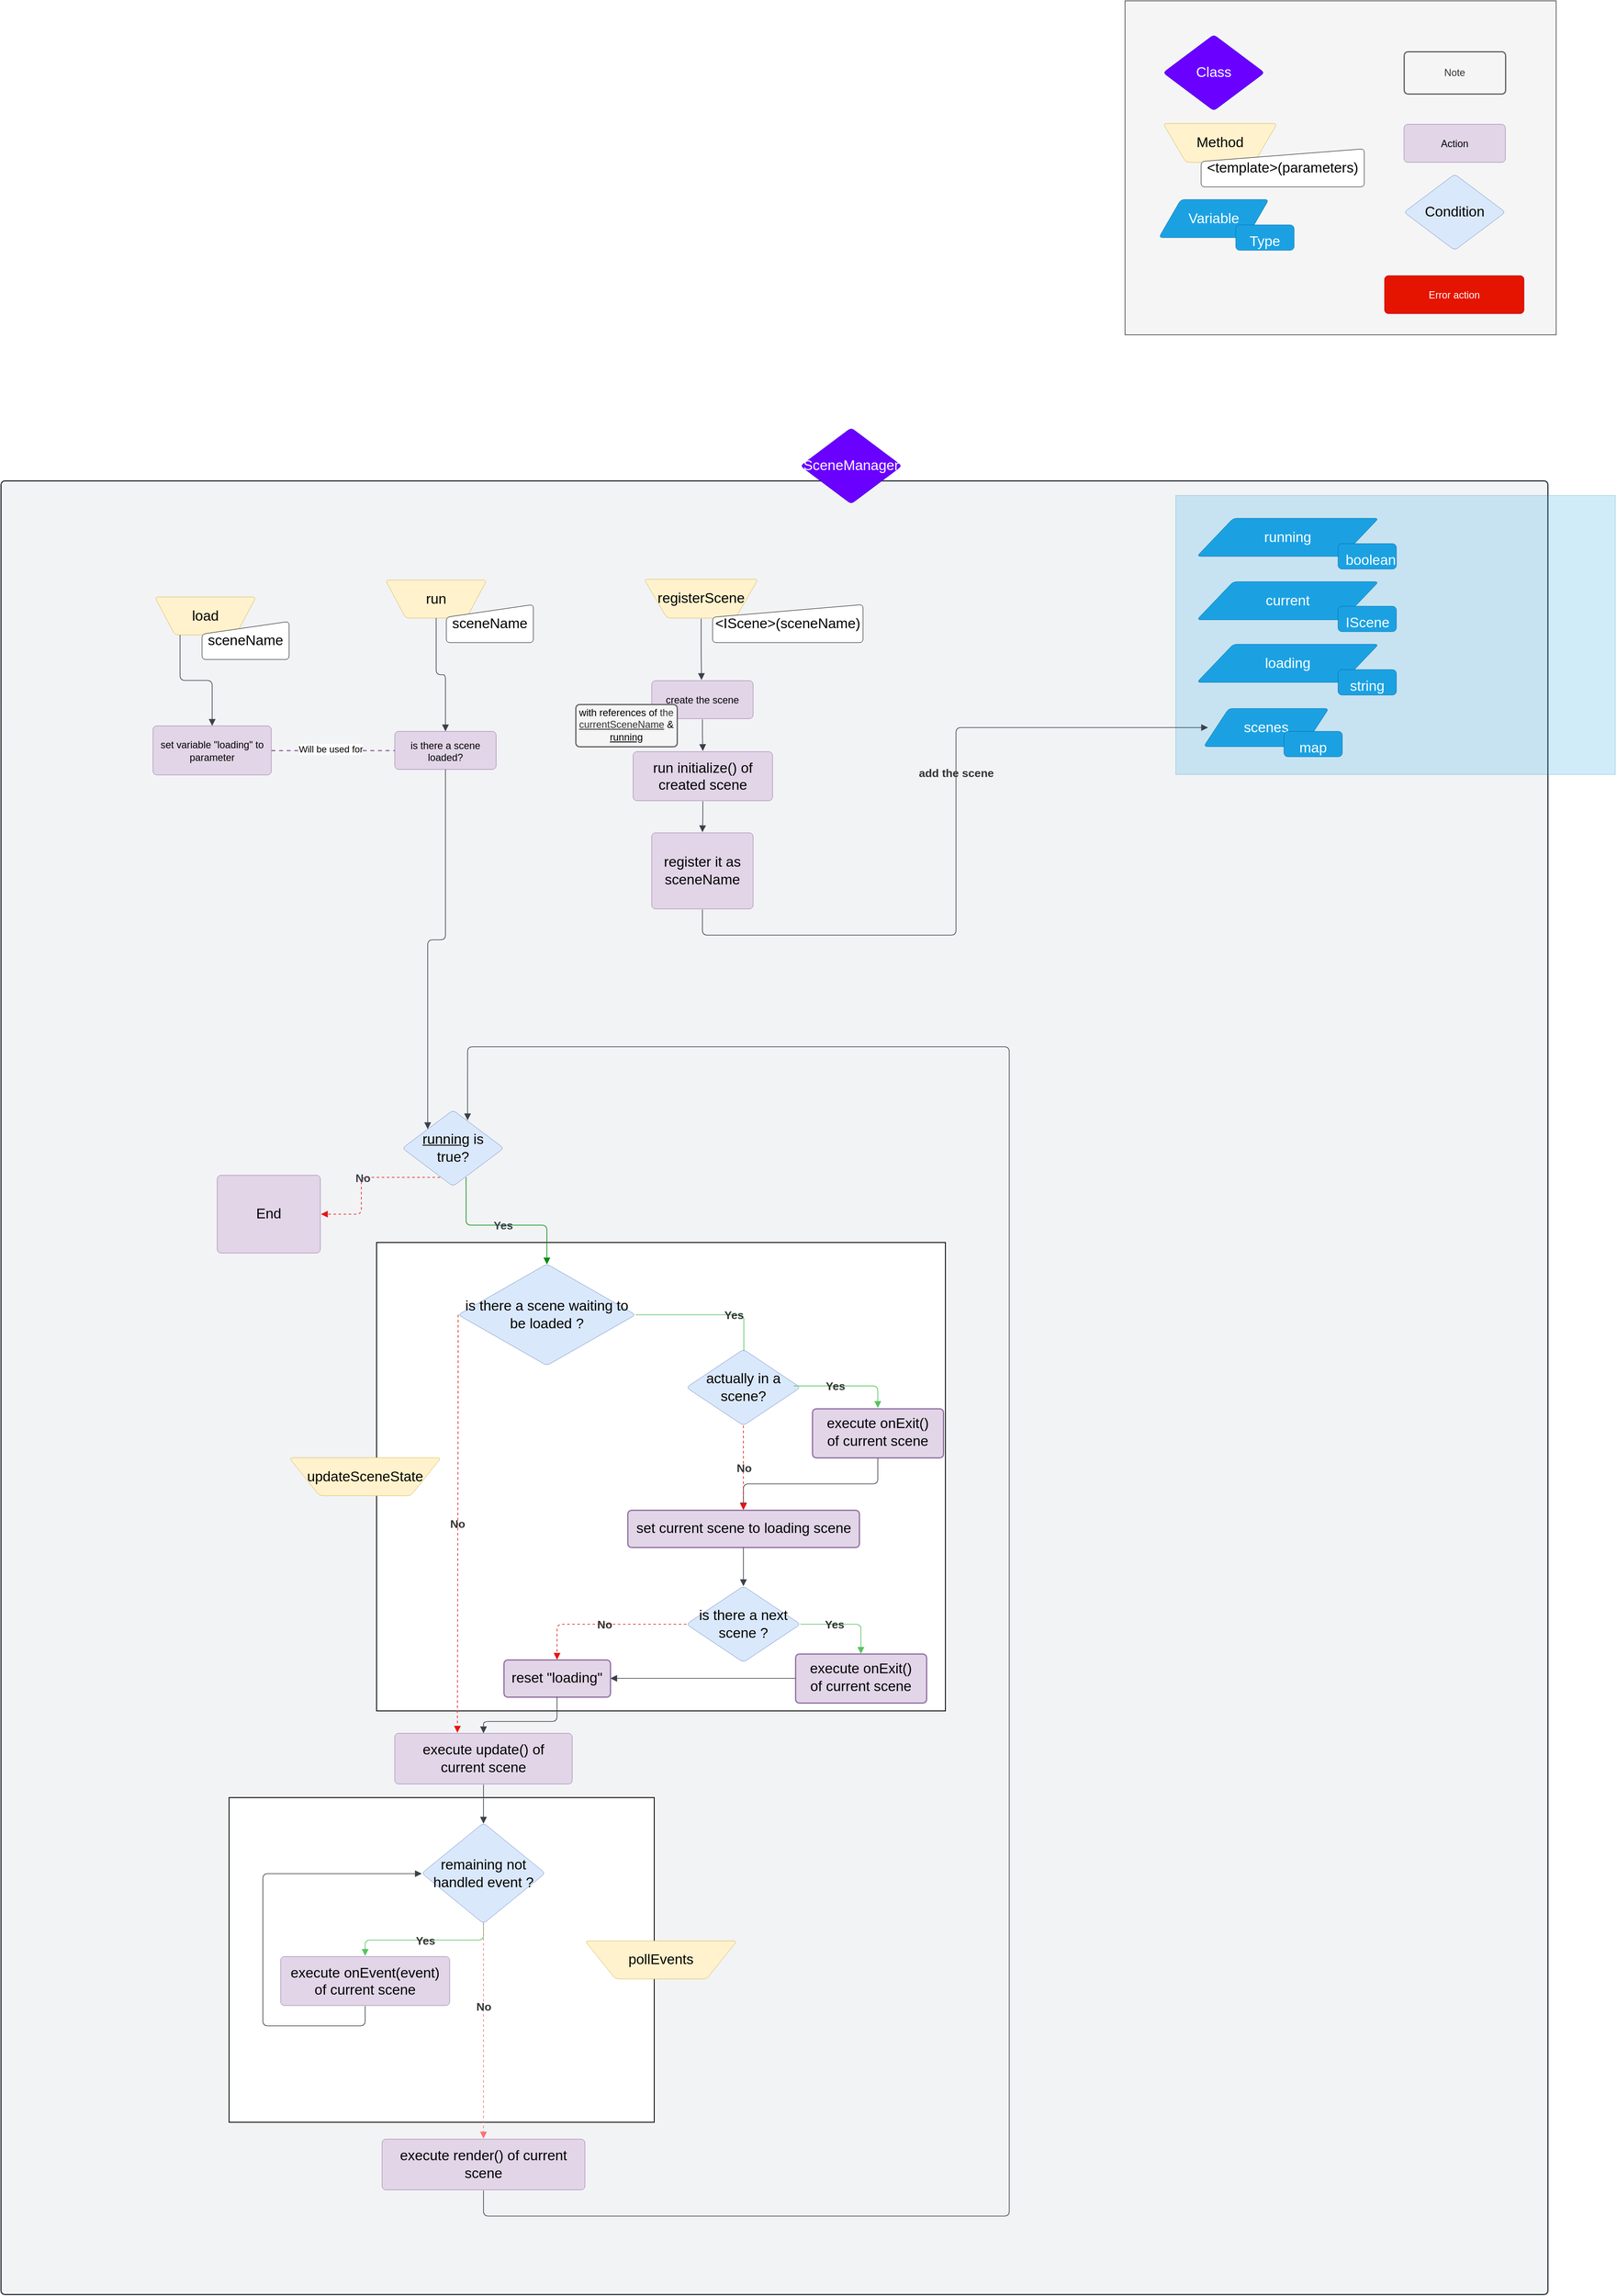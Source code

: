 <mxfile version="25.0.1">
  <diagram name="Page-1" id="ojxxg7M2ziViS8RDy-K4">
    <mxGraphModel dx="98" dy="2848" grid="1" gridSize="10" guides="1" tooltips="1" connect="1" arrows="1" fold="1" page="1" pageScale="1" pageWidth="827" pageHeight="1169" math="0" shadow="0">
      <root>
        <mxCell id="0" />
        <mxCell id="1" parent="0" />
        <mxCell id="jtbt3CJthlNA3Mi8oOTf-1" value="" style="html=1;overflow=block;blockSpacing=1;whiteSpace=wrap;fontSize=13;spacing=3.8;strokeColor=#3a414a;strokeOpacity=100;fillOpacity=100;rounded=1;absoluteArcSize=1;arcSize=9;fillColor=#f2f3f5;strokeWidth=1.5;lucidId=INZwJjPBYjoJ;" parent="1" vertex="1">
          <mxGeometry x="1360" y="-1047.5" width="1830" height="2145" as="geometry" />
        </mxCell>
        <mxCell id="YzbtuqNv6AOdyzSx0hem-26" value="" style="rounded=0;whiteSpace=wrap;html=1;" vertex="1" parent="1">
          <mxGeometry x="1630" y="510" width="503" height="384" as="geometry" />
        </mxCell>
        <mxCell id="YzbtuqNv6AOdyzSx0hem-23" value="" style="rounded=0;whiteSpace=wrap;html=1;" vertex="1" parent="1">
          <mxGeometry x="1804.5" y="-146.5" width="673" height="554" as="geometry" />
        </mxCell>
        <mxCell id="jtbt3CJthlNA3Mi8oOTf-72" value="" style="rounded=0;whiteSpace=wrap;html=1;fillColor=#f5f5f5;fontColor=#333333;strokeColor=#666666;" parent="1" vertex="1">
          <mxGeometry x="2690" y="-1615" width="510" height="395" as="geometry" />
        </mxCell>
        <mxCell id="jtbt3CJthlNA3Mi8oOTf-71" value="" style="rounded=0;whiteSpace=wrap;html=1;fillColor=#1ba1e2;fontColor=#ffffff;strokeColor=#006EAF;gradientColor=none;opacity=20;" parent="1" vertex="1">
          <mxGeometry x="2750" y="-1030" width="520" height="330" as="geometry" />
        </mxCell>
        <mxCell id="jtbt3CJthlNA3Mi8oOTf-2" value="registerScene" style="html=1;overflow=block;blockSpacing=1;whiteSpace=wrap;shape=trapezoid;perimeter=trapezoidPerimeter;anchorPointDirection=0;flipV=1;fontSize=16.7;spacing=3.8;strokeColor=#d6b656;rounded=1;absoluteArcSize=1;arcSize=9;fillColor=#fff2cc;strokeWidth=NaN;lucidId=mDZw3U~vgRCD;" parent="1" vertex="1">
          <mxGeometry x="2121" y="-931" width="135" height="46" as="geometry" />
        </mxCell>
        <mxCell id="jtbt3CJthlNA3Mi8oOTf-3" value="&lt;u&gt;running&lt;/u&gt; is true?" style="html=1;overflow=block;blockSpacing=1;whiteSpace=wrap;rhombus;fontSize=16.7;spacing=3.8;strokeColor=#6c8ebf;rounded=1;absoluteArcSize=1;arcSize=9;fillColor=#dae8fc;strokeWidth=NaN;lucidId=adZwE4t8fwG3;" parent="1" vertex="1">
          <mxGeometry x="1835" y="-303" width="120" height="90" as="geometry" />
        </mxCell>
        <mxCell id="jtbt3CJthlNA3Mi8oOTf-4" value="execute update() of current scene" style="html=1;overflow=block;blockSpacing=1;whiteSpace=wrap;fontSize=16.7;spacing=9;strokeColor=#9673a6;rounded=1;absoluteArcSize=1;arcSize=9;fillColor=#e1d5e7;strokeWidth=NaN;lucidId=adZwGD3nacOM;" parent="1" vertex="1">
          <mxGeometry x="1826" y="434" width="210" height="60" as="geometry" />
        </mxCell>
        <mxCell id="jtbt3CJthlNA3Mi8oOTf-5" value="SceneManager" style="html=1;overflow=block;blockSpacing=1;whiteSpace=wrap;rhombus;fontSize=16.7;spacing=3.8;strokeColor=#3700CC;rounded=1;absoluteArcSize=1;arcSize=9;fillColor=#6a00ff;strokeWidth=NaN;lucidId=adZwTBGLE4QC;fontColor=#ffffff;" parent="1" vertex="1">
          <mxGeometry x="2306" y="-1110" width="120" height="90" as="geometry" />
        </mxCell>
        <mxCell id="jtbt3CJthlNA3Mi8oOTf-6" value="" style="html=1;jettySize=18;whiteSpace=wrap;fontSize=13;strokeColor=#008a0e;strokeOpacity=100;strokeWidth=0.8;rounded=1;arcSize=12;edgeStyle=orthogonalEdgeStyle;startArrow=none;endArrow=block;endFill=1;exitX=0.628;exitY=0.883;exitPerimeter=0;entryX=0.5;entryY=0.004;entryPerimeter=0;lucidId=adZwkxFMmXc1;" parent="1" source="jtbt3CJthlNA3Mi8oOTf-3" target="jtbt3CJthlNA3Mi8oOTf-22" edge="1">
          <mxGeometry width="100" height="100" relative="1" as="geometry">
            <Array as="points" />
          </mxGeometry>
        </mxCell>
        <mxCell id="jtbt3CJthlNA3Mi8oOTf-7" value="Yes" style="text;html=1;resizable=0;labelBackgroundColor=none;align=center;verticalAlign=middle;fontStyle=1;fontColor=#3a414a;fontSize=13.3;" parent="jtbt3CJthlNA3Mi8oOTf-6" vertex="1">
          <mxGeometry relative="1" as="geometry" />
        </mxCell>
        <mxCell id="jtbt3CJthlNA3Mi8oOTf-8" value="" style="html=1;jettySize=18;whiteSpace=wrap;fontSize=13;strokeColor=#e81313;strokeOpacity=100;dashed=1;fixDash=1;strokeWidth=0.8;rounded=1;arcSize=12;edgeStyle=orthogonalEdgeStyle;startArrow=none;endArrow=block;endFill=1;exitX=0.372;exitY=0.883;exitPerimeter=0;entryX=1.006;entryY=0.5;entryPerimeter=0;lucidId=adZw_Nu7hhIA;" parent="1" source="jtbt3CJthlNA3Mi8oOTf-3" target="jtbt3CJthlNA3Mi8oOTf-10" edge="1">
          <mxGeometry width="100" height="100" relative="1" as="geometry">
            <Array as="points" />
          </mxGeometry>
        </mxCell>
        <mxCell id="jtbt3CJthlNA3Mi8oOTf-9" value="No" style="text;html=1;resizable=0;labelBackgroundColor=none;align=center;verticalAlign=middle;fontStyle=1;fontColor=#3a414a;fontSize=13.3;" parent="jtbt3CJthlNA3Mi8oOTf-8" vertex="1">
          <mxGeometry relative="1" as="geometry" />
        </mxCell>
        <mxCell id="jtbt3CJthlNA3Mi8oOTf-10" value="End" style="html=1;overflow=block;blockSpacing=1;whiteSpace=wrap;fontSize=16.7;spacing=9;strokeColor=#9673a6;rounded=1;absoluteArcSize=1;arcSize=9;fillColor=#e1d5e7;strokeWidth=NaN;lucidId=adZwSAU4CmOP;" parent="1" vertex="1">
          <mxGeometry x="1616" y="-226" width="122" height="92" as="geometry" />
        </mxCell>
        <mxCell id="jtbt3CJthlNA3Mi8oOTf-11" value="&amp;lt;IScene&amp;gt;(sceneName)" style="html=1;overflow=block;blockSpacing=1;whiteSpace=wrap;shape=manualInput;size=15;fontSize=16.7;spacing=3.8;rounded=1;absoluteArcSize=1;arcSize=9;strokeWidth=NaN;lucidId=DgZwkugpf-7A;" parent="1" vertex="1">
          <mxGeometry x="2202" y="-901" width="178" height="45" as="geometry" />
        </mxCell>
        <mxCell id="jtbt3CJthlNA3Mi8oOTf-13" value="create the scene" style="html=1;overflow=block;blockSpacing=1;whiteSpace=wrap;fontSize=11.7;spacing=9;strokeColor=#9673a6;rounded=1;absoluteArcSize=1;arcSize=9;fillColor=#e1d5e7;strokeWidth=NaN;lucidId=miZwGjxPQjuG;" parent="1" vertex="1">
          <mxGeometry x="2130" y="-811" width="120" height="45" as="geometry" />
        </mxCell>
        <mxCell id="jtbt3CJthlNA3Mi8oOTf-14" value="" style="html=1;jettySize=18;whiteSpace=wrap;fontSize=13;strokeColor=#3a414a;strokeOpacity=100;strokeWidth=0.8;rounded=1;arcSize=12;edgeStyle=orthogonalEdgeStyle;startArrow=none;endArrow=block;endFill=1;exitX=0.5;exitY=-0.016;exitPerimeter=0;entryX=0.491;entryY=-0.017;entryPerimeter=0;lucidId=GiZw1v0jjIMZ;" parent="1" source="jtbt3CJthlNA3Mi8oOTf-2" target="jtbt3CJthlNA3Mi8oOTf-13" edge="1">
          <mxGeometry width="100" height="100" relative="1" as="geometry">
            <Array as="points" />
          </mxGeometry>
        </mxCell>
        <mxCell id="jtbt3CJthlNA3Mi8oOTf-15" value="run initialize() of created scene" style="html=1;overflow=block;blockSpacing=1;whiteSpace=wrap;fontSize=16.7;spacing=9;strokeColor=#9673a6;rounded=1;absoluteArcSize=1;arcSize=9;fillColor=#e1d5e7;strokeWidth=NaN;lucidId=JiZwl86U3Iwi;" parent="1" vertex="1">
          <mxGeometry x="2108" y="-727" width="165" height="58" as="geometry" />
        </mxCell>
        <mxCell id="jtbt3CJthlNA3Mi8oOTf-16" value="" style="html=1;jettySize=18;whiteSpace=wrap;fontSize=13;strokeColor=#3a414a;strokeOpacity=100;strokeWidth=0.8;rounded=1;arcSize=12;edgeStyle=orthogonalEdgeStyle;startArrow=none;endArrow=block;endFill=1;exitX=0.5;exitY=1.017;exitPerimeter=0;entryX=0.5;entryY=-0.013;entryPerimeter=0;lucidId=OiZwb6vGSz5.;" parent="1" source="jtbt3CJthlNA3Mi8oOTf-13" target="jtbt3CJthlNA3Mi8oOTf-15" edge="1">
          <mxGeometry width="100" height="100" relative="1" as="geometry">
            <Array as="points" />
          </mxGeometry>
        </mxCell>
        <mxCell id="jtbt3CJthlNA3Mi8oOTf-17" value="register it as sceneName" style="html=1;overflow=block;blockSpacing=1;whiteSpace=wrap;fontSize=16.7;spacing=9;strokeColor=#9673a6;rounded=1;absoluteArcSize=1;arcSize=9;fillColor=#e1d5e7;strokeWidth=NaN;lucidId=_iZwofFprppj;" parent="1" vertex="1">
          <mxGeometry x="2130" y="-631" width="120" height="90" as="geometry" />
        </mxCell>
        <mxCell id="jtbt3CJthlNA3Mi8oOTf-18" value="" style="html=1;jettySize=18;whiteSpace=wrap;fontSize=13;strokeColor=#3a414a;strokeOpacity=100;strokeWidth=0.8;rounded=1;arcSize=12;edgeStyle=orthogonalEdgeStyle;startArrow=none;endArrow=block;endFill=1;exitX=0.5;exitY=1.013;exitPerimeter=0;entryX=0.5;entryY=-0.008;entryPerimeter=0;lucidId=ojZwgjzlt7kF;" parent="1" source="jtbt3CJthlNA3Mi8oOTf-15" target="jtbt3CJthlNA3Mi8oOTf-17" edge="1">
          <mxGeometry width="100" height="100" relative="1" as="geometry">
            <Array as="points" />
          </mxGeometry>
        </mxCell>
        <mxCell id="jtbt3CJthlNA3Mi8oOTf-19" value="" style="html=1;jettySize=18;whiteSpace=wrap;fontSize=13;strokeColor=#3a414a;strokeOpacity=100;strokeWidth=0.8;rounded=1;arcSize=12;edgeStyle=orthogonalEdgeStyle;startArrow=none;endArrow=block;endFill=1;exitX=0.5;exitY=1.008;exitPerimeter=0;entryX=0.035;entryY=0.5;entryPerimeter=0;lucidId=ujZwUFCA2XQZ;" parent="1" source="jtbt3CJthlNA3Mi8oOTf-17" target="jtbt3CJthlNA3Mi8oOTf-52" edge="1">
          <mxGeometry width="100" height="100" relative="1" as="geometry">
            <Array as="points">
              <mxPoint x="2190" y="-510" />
              <mxPoint x="2490" y="-510" />
              <mxPoint x="2490" y="-756" />
            </Array>
          </mxGeometry>
        </mxCell>
        <mxCell id="jtbt3CJthlNA3Mi8oOTf-20" value="add the scene" style="text;html=1;resizable=0;labelBackgroundColor=none;align=center;verticalAlign=middle;fontStyle=1;fontColor=#333333;fontSize=13.3;" parent="jtbt3CJthlNA3Mi8oOTf-19" vertex="1">
          <mxGeometry x="0.196" relative="1" as="geometry" />
        </mxCell>
        <mxCell id="jtbt3CJthlNA3Mi8oOTf-21" value="&lt;div style=&quot;display: flex; justify-content: center; text-align: center; align-items: baseline; font-size: 0; line-height: 1.25;margin-top: -2px;&quot;&gt;&lt;span&gt;&lt;span style=&quot;font-size:11.7px;color:#000000;&quot;&gt;with references of &lt;/span&gt;&lt;span style=&quot;font-size:11.7px;&quot;&gt;the &lt;/span&gt;&lt;span style=&quot;font-size:11.7px;text-decoration: underline;&quot;&gt;currentSceneName&lt;/span&gt;&lt;span style=&quot;font-size:11.7px;color:#000000;&quot;&gt;&lt;span style=&quot;font-size:11.7px;color:#000000;&quot;&gt; &amp; &lt;/span&gt;&lt;span style=&quot;font-size:11.7px;color:#000000;text-decoration: underline;&quot;&gt;running&lt;/span&gt;&lt;/span&gt;&lt;/span&gt;&lt;/div&gt;" style="html=1;overflow=block;blockSpacing=1;whiteSpace=wrap;fontSize=13;spacing=3.8;strokeColor=#666666;strokeOpacity=100;fillOpacity=100;rounded=1;absoluteArcSize=1;arcSize=9;fillColor=#f5f5f5;strokeWidth=1.5;lucidId=ukZwkF~lCg-X;fontColor=#333333;" parent="1" vertex="1">
          <mxGeometry x="2040" y="-783" width="120" height="50" as="geometry" />
        </mxCell>
        <mxCell id="jtbt3CJthlNA3Mi8oOTf-22" value="is there a scene waiting to be loaded ?" style="html=1;overflow=block;blockSpacing=1;whiteSpace=wrap;rhombus;fontSize=16.7;spacing=3.8;strokeColor=#6c8ebf;rounded=1;absoluteArcSize=1;arcSize=9;fillColor=#dae8fc;strokeWidth=NaN;lucidId=3lZw~qI_nfuB;" parent="1" vertex="1">
          <mxGeometry x="1901" y="-121" width="210" height="120" as="geometry" />
        </mxCell>
        <mxCell id="jtbt3CJthlNA3Mi8oOTf-23" value="" style="html=1;jettySize=18;whiteSpace=wrap;fontSize=13.3;fontColor=#333333;fontStyle=1;strokeColor=#e81313;strokeOpacity=100;dashed=1;fixDash=1;strokeWidth=0.8;rounded=1;arcSize=12;edgeStyle=orthogonalEdgeStyle;startArrow=none;endArrow=block;endFill=1;exitX=0;exitY=0.5;entryX=0.353;entryY=-0.012;entryPerimeter=0;lucidId=ZmZw4KrrW36_;exitDx=0;exitDy=0;" parent="1" source="jtbt3CJthlNA3Mi8oOTf-22" target="jtbt3CJthlNA3Mi8oOTf-4" edge="1">
          <mxGeometry width="100" height="100" relative="1" as="geometry">
            <Array as="points">
              <mxPoint x="1901" y="-1" />
              <mxPoint x="1900" y="-1" />
            </Array>
          </mxGeometry>
        </mxCell>
        <mxCell id="jtbt3CJthlNA3Mi8oOTf-24" value="No" style="text;html=1;resizable=0;labelBackgroundColor=none;align=center;verticalAlign=middle;fontStyle=1;fontColor=#333333;fontSize=13.3;" parent="jtbt3CJthlNA3Mi8oOTf-23" vertex="1">
          <mxGeometry relative="1" as="geometry" />
        </mxCell>
        <mxCell id="jtbt3CJthlNA3Mi8oOTf-25" value="" style="html=1;jettySize=18;whiteSpace=wrap;fontSize=13.3;fontColor=#333333;fontStyle=1;strokeColor=#54c45e;strokeOpacity=100;strokeWidth=0.8;rounded=1;arcSize=12;edgeStyle=orthogonalEdgeStyle;startArrow=none;endArrow=block;endFill=1;exitX=1;exitY=0.5;entryX=0.5;entryY=0.007;entryPerimeter=0;lucidId=.nZw-Xg1kneM;exitDx=0;exitDy=0;" parent="1" source="jtbt3CJthlNA3Mi8oOTf-22" target="jtbt3CJthlNA3Mi8oOTf-43" edge="1">
          <mxGeometry width="100" height="100" relative="1" as="geometry">
            <Array as="points">
              <mxPoint x="2239" y="-61" />
              <mxPoint x="2239" y="11" />
            </Array>
          </mxGeometry>
        </mxCell>
        <mxCell id="jtbt3CJthlNA3Mi8oOTf-26" value="Yes" style="text;html=1;resizable=0;labelBackgroundColor=none;align=center;verticalAlign=middle;fontStyle=1;fontColor=#333333;fontSize=13.3;" parent="jtbt3CJthlNA3Mi8oOTf-25" vertex="1">
          <mxGeometry relative="1" as="geometry" />
        </mxCell>
        <mxCell id="jtbt3CJthlNA3Mi8oOTf-28" value="remaining not handled event ?" style="html=1;overflow=block;blockSpacing=1;whiteSpace=wrap;rhombus;fontSize=16.7;spacing=3.8;strokeColor=#6c8ebf;rounded=1;absoluteArcSize=1;arcSize=9;fillColor=#dae8fc;strokeWidth=NaN;lucidId=8sZwmdiYFKYJ;" parent="1" vertex="1">
          <mxGeometry x="1858" y="540" width="146" height="119" as="geometry" />
        </mxCell>
        <mxCell id="jtbt3CJthlNA3Mi8oOTf-29" value="" style="html=1;jettySize=18;whiteSpace=wrap;fontSize=13;strokeColor=#3a414a;strokeOpacity=100;strokeWidth=0.8;rounded=1;arcSize=12;edgeStyle=orthogonalEdgeStyle;startArrow=none;endArrow=block;endFill=1;exitX=0.5;exitY=1.012;exitPerimeter=0;entryX=0.5;entryY=0.007;entryPerimeter=0;lucidId=ktZwCcqxsCo_;" parent="1" source="jtbt3CJthlNA3Mi8oOTf-4" target="jtbt3CJthlNA3Mi8oOTf-28" edge="1">
          <mxGeometry width="100" height="100" relative="1" as="geometry">
            <Array as="points" />
          </mxGeometry>
        </mxCell>
        <mxCell id="jtbt3CJthlNA3Mi8oOTf-30" value="" style="html=1;jettySize=18;whiteSpace=wrap;fontSize=13.3;fontColor=#333333;fontStyle=1;strokeColor=#54c45e;strokeOpacity=100;strokeWidth=0.8;rounded=1;arcSize=12;edgeStyle=orthogonalEdgeStyle;startArrow=none;endArrow=block;endFill=1;exitX=0.5;exitY=0.993;exitPerimeter=0;entryX=0.5;entryY=-0.013;entryPerimeter=0;lucidId=xtZwlqTDVGXn;" parent="1" source="jtbt3CJthlNA3Mi8oOTf-28" target="jtbt3CJthlNA3Mi8oOTf-34" edge="1">
          <mxGeometry width="100" height="100" relative="1" as="geometry">
            <Array as="points" />
          </mxGeometry>
        </mxCell>
        <mxCell id="jtbt3CJthlNA3Mi8oOTf-31" value="Yes" style="text;html=1;resizable=0;labelBackgroundColor=none;align=center;verticalAlign=middle;fontStyle=1;fontColor=#333333;fontSize=13.3;" parent="jtbt3CJthlNA3Mi8oOTf-30" vertex="1">
          <mxGeometry relative="1" as="geometry" />
        </mxCell>
        <mxCell id="jtbt3CJthlNA3Mi8oOTf-32" value="" style="html=1;jettySize=18;whiteSpace=wrap;fontSize=13.3;fontColor=#333333;fontStyle=1;strokeColor=#fe7070;strokeOpacity=100;dashed=1;fixDash=1;strokeWidth=0.8;rounded=1;arcSize=12;edgeStyle=orthogonalEdgeStyle;startArrow=none;endArrow=block;endFill=1;exitX=0.5;exitY=0.993;exitPerimeter=0;entryX=0.5;entryY=-0.012;entryPerimeter=0;lucidId=CtZwv4nX4ri_;" parent="1" source="jtbt3CJthlNA3Mi8oOTf-28" target="jtbt3CJthlNA3Mi8oOTf-35" edge="1">
          <mxGeometry width="100" height="100" relative="1" as="geometry">
            <Array as="points" />
          </mxGeometry>
        </mxCell>
        <mxCell id="jtbt3CJthlNA3Mi8oOTf-33" value="No" style="text;html=1;resizable=0;labelBackgroundColor=none;align=center;verticalAlign=middle;fontStyle=1;fontColor=#333333;fontSize=13.3;" parent="jtbt3CJthlNA3Mi8oOTf-32" vertex="1">
          <mxGeometry x="-0.227" relative="1" as="geometry" />
        </mxCell>
        <mxCell id="jtbt3CJthlNA3Mi8oOTf-34" value="execute onEvent(event) of current scene" style="html=1;overflow=block;blockSpacing=1;whiteSpace=wrap;fontSize=16.7;spacing=9;strokeColor=#9673a6;rounded=1;absoluteArcSize=1;arcSize=9;fillColor=#e1d5e7;strokeWidth=NaN;lucidId=6tZw0kFF11zO;" parent="1" vertex="1">
          <mxGeometry x="1691" y="698" width="200" height="58" as="geometry" />
        </mxCell>
        <mxCell id="jtbt3CJthlNA3Mi8oOTf-35" value="execute render() of current scene" style="html=1;overflow=block;blockSpacing=1;whiteSpace=wrap;fontSize=16.7;spacing=9;strokeColor=#9673a6;rounded=1;absoluteArcSize=1;arcSize=9;fillColor=#e1d5e7;strokeWidth=NaN;lucidId=7vZwYx6PJGYE;" parent="1" vertex="1">
          <mxGeometry x="1811" y="914" width="240" height="60" as="geometry" />
        </mxCell>
        <mxCell id="jtbt3CJthlNA3Mi8oOTf-36" value="" style="html=1;jettySize=18;whiteSpace=wrap;fontSize=13;strokeColor=#3a414a;strokeOpacity=100;strokeWidth=0.8;rounded=1;arcSize=12;edgeStyle=orthogonalEdgeStyle;startArrow=none;endArrow=block;endFill=1;exitX=0.5;exitY=1.012;exitPerimeter=0;entryX=0.643;entryY=0.133;entryPerimeter=0;lucidId=0xZwCJqJZTfc;" parent="1" source="jtbt3CJthlNA3Mi8oOTf-35" target="jtbt3CJthlNA3Mi8oOTf-3" edge="1">
          <mxGeometry width="100" height="100" relative="1" as="geometry">
            <Array as="points">
              <mxPoint x="1931" y="1005" />
              <mxPoint x="2553" y="1005" />
              <mxPoint x="2553" y="-378" />
              <mxPoint x="1913" y="-378" />
            </Array>
          </mxGeometry>
        </mxCell>
        <mxCell id="jtbt3CJthlNA3Mi8oOTf-37" value="&lt;div style=&quot;display: flex; justify-content: center; text-align: center; align-items: baseline; font-size: 0; line-height: 1.25;margin-top: -2px;&quot;&gt;&lt;span&gt;&lt;span style=&quot;font-size:16.7px;color:#000000;&quot;&gt;execute onExit() of &lt;/span&gt;&lt;span style=&quot;font-size:16.7px;&quot;&gt;current&lt;/span&gt;&lt;span style=&quot;font-size:16.7px;color:#000000;&quot;&gt; scene&lt;/span&gt;&lt;/span&gt;&lt;/div&gt;" style="html=1;overflow=block;blockSpacing=1;whiteSpace=wrap;fontSize=13;spacing=9;strokeColor=#9673a6;strokeOpacity=100;fillOpacity=100;rounded=1;absoluteArcSize=1;arcSize=9;fillColor=#e1d5e7;strokeWidth=1.5;lucidId=voZw2EIs4G6C;" parent="1" vertex="1">
          <mxGeometry x="2320" y="50" width="155" height="58" as="geometry" />
        </mxCell>
        <mxCell id="jtbt3CJthlNA3Mi8oOTf-38" value="set current scene to loading scene" style="html=1;overflow=block;blockSpacing=1;whiteSpace=wrap;fontSize=16.7;spacing=9;strokeColor=#9673a6;strokeOpacity=100;fillOpacity=100;rounded=1;absoluteArcSize=1;arcSize=9;fillColor=#e1d5e7;strokeWidth=1.5;lucidId=1oZwO8xxk~4U;" parent="1" vertex="1">
          <mxGeometry x="2101.5" y="170" width="274" height="44" as="geometry" />
        </mxCell>
        <mxCell id="jtbt3CJthlNA3Mi8oOTf-40" value="" style="html=1;jettySize=18;whiteSpace=wrap;fontSize=13;strokeColor=#3a414a;strokeOpacity=100;strokeWidth=0.8;rounded=1;arcSize=12;edgeStyle=orthogonalEdgeStyle;startArrow=none;endArrow=block;endFill=1;exitX=0.5;exitY=1.013;exitPerimeter=0;entryX=0.5;entryY=-0.017;entryPerimeter=0;lucidId=SpZwHyPfD~TO;" parent="1" source="jtbt3CJthlNA3Mi8oOTf-37" target="jtbt3CJthlNA3Mi8oOTf-38" edge="1">
          <mxGeometry width="100" height="100" relative="1" as="geometry">
            <Array as="points" />
          </mxGeometry>
        </mxCell>
        <mxCell id="jtbt3CJthlNA3Mi8oOTf-42" value="" style="html=1;jettySize=18;whiteSpace=wrap;fontSize=13;strokeColor=#3a414a;strokeOpacity=100;strokeWidth=0.8;rounded=1;arcSize=12;edgeStyle=orthogonalEdgeStyle;startArrow=none;endArrow=block;endFill=1;exitX=0.5;exitY=1.013;exitPerimeter=0;entryX=0;entryY=0.5;lucidId=VyZw5h_-7tH5;entryDx=0;entryDy=0;" parent="1" source="jtbt3CJthlNA3Mi8oOTf-34" target="jtbt3CJthlNA3Mi8oOTf-28" edge="1">
          <mxGeometry width="100" height="100" relative="1" as="geometry">
            <Array as="points">
              <mxPoint x="1791" y="780" />
              <mxPoint x="1670" y="780" />
              <mxPoint x="1670" y="600" />
              <mxPoint x="1858" y="600" />
            </Array>
          </mxGeometry>
        </mxCell>
        <mxCell id="jtbt3CJthlNA3Mi8oOTf-43" value="actually in a scene?" style="html=1;overflow=block;blockSpacing=1;whiteSpace=wrap;rhombus;fontSize=16.7;spacing=3.8;strokeColor=#6c8ebf;rounded=1;absoluteArcSize=1;arcSize=9;fillColor=#dae8fc;strokeWidth=NaN;lucidId=MzZwoKMatgv3;" parent="1" vertex="1">
          <mxGeometry x="2171" y="-20" width="135" height="90" as="geometry" />
        </mxCell>
        <mxCell id="jtbt3CJthlNA3Mi8oOTf-44" value="" style="html=1;jettySize=18;whiteSpace=wrap;fontSize=13.3;fontColor=#333333;fontStyle=1;strokeColor=#54c45e;strokeOpacity=100;strokeWidth=0.8;rounded=1;arcSize=12;edgeStyle=orthogonalEdgeStyle;startArrow=none;endArrow=block;endFill=1;exitX=0.94;exitY=0.48;entryX=0.5;entryY=-0.013;entryPerimeter=0;lucidId=gAZw.itEJzKj;exitDx=0;exitDy=0;exitPerimeter=0;" parent="1" source="jtbt3CJthlNA3Mi8oOTf-43" target="jtbt3CJthlNA3Mi8oOTf-37" edge="1">
          <mxGeometry width="100" height="100" relative="1" as="geometry">
            <Array as="points" />
          </mxGeometry>
        </mxCell>
        <mxCell id="jtbt3CJthlNA3Mi8oOTf-45" value="Yes" style="text;html=1;resizable=0;labelBackgroundColor=none;align=center;verticalAlign=middle;fontStyle=1;fontColor=#333333;fontSize=13.3;" parent="jtbt3CJthlNA3Mi8oOTf-44" vertex="1">
          <mxGeometry relative="1" as="geometry">
            <mxPoint x="-14" as="offset" />
          </mxGeometry>
        </mxCell>
        <mxCell id="jtbt3CJthlNA3Mi8oOTf-47" value="" style="html=1;jettySize=18;whiteSpace=wrap;fontSize=13.3;fontColor=#333333;fontStyle=1;strokeColor=#e81313;strokeOpacity=100;dashed=1;fixDash=1;strokeWidth=0.8;rounded=1;arcSize=12;edgeStyle=orthogonalEdgeStyle;startArrow=none;endArrow=block;endFill=1;exitX=0.5;exitY=1;entryX=0.5;entryY=0;lucidId=hBZwS.fD_T1R;entryDx=0;entryDy=0;exitDx=0;exitDy=0;" parent="1" source="jtbt3CJthlNA3Mi8oOTf-43" target="jtbt3CJthlNA3Mi8oOTf-38" edge="1">
          <mxGeometry width="100" height="100" relative="1" as="geometry">
            <Array as="points" />
            <mxPoint x="2365.175" y="156.5" as="targetPoint" />
          </mxGeometry>
        </mxCell>
        <mxCell id="jtbt3CJthlNA3Mi8oOTf-48" value="No" style="text;html=1;resizable=0;labelBackgroundColor=none;align=center;verticalAlign=middle;fontStyle=1;fontColor=#333333;fontSize=13.3;" parent="jtbt3CJthlNA3Mi8oOTf-47" vertex="1">
          <mxGeometry relative="1" as="geometry" />
        </mxCell>
        <mxCell id="jtbt3CJthlNA3Mi8oOTf-49" value="run" style="html=1;overflow=block;blockSpacing=1;whiteSpace=wrap;shape=trapezoid;perimeter=trapezoidPerimeter;anchorPointDirection=0;flipV=1;fontSize=16.7;spacing=3.8;strokeColor=#d6b656;rounded=1;absoluteArcSize=1;arcSize=9;fillColor=#fff2cc;strokeWidth=NaN;lucidId=5CZwF30tL54i;" parent="1" vertex="1">
          <mxGeometry x="1815" y="-930" width="120" height="45" as="geometry" />
        </mxCell>
        <mxCell id="jtbt3CJthlNA3Mi8oOTf-50" value="sceneName" style="html=1;overflow=block;blockSpacing=1;whiteSpace=wrap;shape=manualInput;size=15;fontSize=16.7;spacing=3.8;rounded=1;absoluteArcSize=1;arcSize=9;strokeWidth=NaN;lucidId=8gZwYkF-WcIX;" parent="1" vertex="1">
          <mxGeometry x="1887" y="-901" width="103" height="45" as="geometry" />
        </mxCell>
        <mxCell id="jtbt3CJthlNA3Mi8oOTf-51" value="running" style="html=1;overflow=block;blockSpacing=1;whiteSpace=wrap;shape=parallelogram;perimeter=parallelogramPerimeter;anchorPointDirection=0;fontSize=16.7;spacing=3.8;strokeColor=#006EAF;rounded=1;absoluteArcSize=1;arcSize=9;fillColor=#1ba1e2;strokeWidth=NaN;lucidId=ZDZwJ4bob3rv;fontColor=#ffffff;" parent="1" vertex="1">
          <mxGeometry x="2775" y="-1003" width="215" height="45" as="geometry" />
        </mxCell>
        <mxCell id="jtbt3CJthlNA3Mi8oOTf-52" value="scenes" style="html=1;overflow=block;blockSpacing=1;whiteSpace=wrap;shape=parallelogram;perimeter=parallelogramPerimeter;anchorPointDirection=0;fontSize=16.7;spacing=3.8;strokeColor=#006EAF;rounded=1;absoluteArcSize=1;arcSize=9;fillColor=#1ba1e2;strokeWidth=NaN;lucidId=hEZwoN2OQuxK;fontColor=#ffffff;" parent="1" vertex="1">
          <mxGeometry x="2783" y="-778" width="148" height="45" as="geometry" />
        </mxCell>
        <mxCell id="jtbt3CJthlNA3Mi8oOTf-53" value="current" style="html=1;overflow=block;blockSpacing=1;whiteSpace=wrap;shape=parallelogram;perimeter=parallelogramPerimeter;anchorPointDirection=0;fontSize=16.7;spacing=3.8;strokeColor=#006EAF;rounded=1;absoluteArcSize=1;arcSize=9;fillColor=#1ba1e2;strokeWidth=NaN;lucidId=9EZwADSG4xe8;fontColor=#ffffff;" parent="1" vertex="1">
          <mxGeometry x="2775" y="-928" width="215" height="45" as="geometry" />
        </mxCell>
        <mxCell id="jtbt3CJthlNA3Mi8oOTf-55" value="map" style="html=1;overflow=block;blockSpacing=1;whiteSpace=wrap;fontSize=16.7;spacing=9;strokeColor=#006EAF;rounded=1;absoluteArcSize=1;arcSize=9;fillColor=#1ba1e2;strokeWidth=NaN;lucidId=vGZwokpxs3pw;fontColor=#ffffff;" parent="1" vertex="1">
          <mxGeometry x="2878" y="-751" width="69" height="30" as="geometry" />
        </mxCell>
        <mxCell id="jtbt3CJthlNA3Mi8oOTf-56" value="boolean" style="html=1;overflow=block;blockSpacing=1;whiteSpace=wrap;fontSize=16.7;spacing=9;strokeColor=#006EAF;rounded=1;absoluteArcSize=1;arcSize=9;fillColor=#1ba1e2;strokeWidth=NaN;lucidId=NGZwFh0FhTbq;fontColor=#ffffff;" parent="1" vertex="1">
          <mxGeometry x="2942" y="-973" width="69" height="30" as="geometry" />
        </mxCell>
        <mxCell id="jtbt3CJthlNA3Mi8oOTf-57" value="IScene" style="html=1;overflow=block;blockSpacing=1;whiteSpace=wrap;fontSize=16.7;spacing=9;strokeColor=#006EAF;rounded=1;absoluteArcSize=1;arcSize=9;fillColor=#1ba1e2;strokeWidth=NaN;lucidId=TGZwhaQ2pVjR;fontColor=#ffffff;" parent="1" vertex="1">
          <mxGeometry x="2942" y="-899" width="69" height="30" as="geometry" />
        </mxCell>
        <mxCell id="jtbt3CJthlNA3Mi8oOTf-59" value="loading" style="html=1;overflow=block;blockSpacing=1;whiteSpace=wrap;shape=parallelogram;perimeter=parallelogramPerimeter;anchorPointDirection=0;fontSize=16.7;spacing=3.8;strokeColor=#006EAF;rounded=1;absoluteArcSize=1;arcSize=9;fillColor=#1ba1e2;strokeWidth=NaN;lucidId=jHZwmnRjedbR;fontColor=#ffffff;" parent="1" vertex="1">
          <mxGeometry x="2775" y="-854" width="215" height="45" as="geometry" />
        </mxCell>
        <mxCell id="jtbt3CJthlNA3Mi8oOTf-60" value="string" style="html=1;overflow=block;blockSpacing=1;whiteSpace=wrap;fontSize=16.7;spacing=9;strokeColor=#006EAF;rounded=1;absoluteArcSize=1;arcSize=9;fillColor=#1ba1e2;strokeWidth=NaN;lucidId=jHZwv0Z~~MQ5;fontColor=#ffffff;" parent="1" vertex="1">
          <mxGeometry x="2942" y="-824" width="69" height="30" as="geometry" />
        </mxCell>
        <mxCell id="jtbt3CJthlNA3Mi8oOTf-61" value="Action" style="html=1;overflow=block;blockSpacing=1;whiteSpace=wrap;fontSize=11.7;spacing=9;strokeColor=#9673a6;rounded=1;absoluteArcSize=1;arcSize=9;fillColor=#e1d5e7;strokeWidth=NaN;lucidId=rKZw_.K1aJ_a;" parent="1" vertex="1">
          <mxGeometry x="3020" y="-1469" width="120" height="45" as="geometry" />
        </mxCell>
        <mxCell id="jtbt3CJthlNA3Mi8oOTf-62" value="Class" style="html=1;overflow=block;blockSpacing=1;whiteSpace=wrap;rhombus;fontSize=16.7;spacing=3.8;strokeColor=#3700CC;rounded=1;absoluteArcSize=1;arcSize=9;fillColor=#6a00ff;strokeWidth=NaN;lucidId=CKZwMaswy_gi;fontColor=#ffffff;" parent="1" vertex="1">
          <mxGeometry x="2735" y="-1575" width="120" height="90" as="geometry" />
        </mxCell>
        <mxCell id="jtbt3CJthlNA3Mi8oOTf-63" value="Method" style="html=1;overflow=block;blockSpacing=1;whiteSpace=wrap;shape=trapezoid;perimeter=trapezoidPerimeter;anchorPointDirection=0;flipV=1;fontSize=16.7;spacing=3.8;strokeColor=#d6b656;rounded=1;absoluteArcSize=1;arcSize=9;fillColor=#fff2cc;strokeWidth=NaN;lucidId=IKZwTzo0Dxb1;" parent="1" vertex="1">
          <mxGeometry x="2735" y="-1470" width="135" height="46" as="geometry" />
        </mxCell>
        <mxCell id="jtbt3CJthlNA3Mi8oOTf-64" value="&amp;lt;template&amp;gt;(parameters)" style="html=1;overflow=block;blockSpacing=1;whiteSpace=wrap;shape=manualInput;size=15;fontSize=16.7;spacing=3.8;rounded=1;absoluteArcSize=1;arcSize=9;strokeWidth=NaN;lucidId=TKZw.egQ3c08;" parent="1" vertex="1">
          <mxGeometry x="2780" y="-1440" width="193" height="45" as="geometry" />
        </mxCell>
        <mxCell id="jtbt3CJthlNA3Mi8oOTf-65" value="Variable" style="html=1;overflow=block;blockSpacing=1;whiteSpace=wrap;shape=parallelogram;perimeter=parallelogramPerimeter;anchorPointDirection=0;fontSize=16.7;spacing=3.8;strokeColor=#006EAF;rounded=1;absoluteArcSize=1;arcSize=9;fillColor=#1ba1e2;strokeWidth=NaN;lucidId=aLZwNxMhR-Im;fontColor=#ffffff;" parent="1" vertex="1">
          <mxGeometry x="2730" y="-1380" width="130" height="45" as="geometry" />
        </mxCell>
        <mxCell id="jtbt3CJthlNA3Mi8oOTf-66" value="Type" style="html=1;overflow=block;blockSpacing=1;whiteSpace=wrap;fontSize=16.7;spacing=9;strokeColor=#006EAF;rounded=1;absoluteArcSize=1;arcSize=9;fillColor=#1ba1e2;strokeWidth=NaN;lucidId=mLZwAnUvcI3G;fontColor=#ffffff;" parent="1" vertex="1">
          <mxGeometry x="2821" y="-1350" width="69" height="30" as="geometry" />
        </mxCell>
        <mxCell id="jtbt3CJthlNA3Mi8oOTf-67" value="Note" style="html=1;overflow=block;blockSpacing=1;whiteSpace=wrap;fontSize=11.7;spacing=3.8;strokeColor=#666666;strokeOpacity=100;fillOpacity=100;rounded=1;absoluteArcSize=1;arcSize=9;fillColor=#f5f5f5;strokeWidth=1.5;lucidId=KLZwRG2hDuyX;fontColor=#333333;" parent="1" vertex="1">
          <mxGeometry x="3020" y="-1555" width="120" height="50" as="geometry" />
        </mxCell>
        <mxCell id="jtbt3CJthlNA3Mi8oOTf-68" value="Condition" style="html=1;overflow=block;blockSpacing=1;whiteSpace=wrap;rhombus;fontSize=16.7;spacing=3.8;strokeColor=#6c8ebf;rounded=1;absoluteArcSize=1;arcSize=9;fillColor=#dae8fc;strokeWidth=NaN;lucidId=4LZwXnp9H3yQ;" parent="1" vertex="1">
          <mxGeometry x="3020" y="-1410" width="120" height="90" as="geometry" />
        </mxCell>
        <mxCell id="jtbt3CJthlNA3Mi8oOTf-69" value="Error action" style="html=1;overflow=block;blockSpacing=1;whiteSpace=wrap;fontSize=11.7;spacing=9;strokeColor=#B20000;rounded=1;absoluteArcSize=1;arcSize=9;fillColor=#e51400;strokeWidth=NaN;lucidId=uMZw8-1HUodN;fontColor=#ffffff;" parent="1" vertex="1">
          <mxGeometry x="2997" y="-1290" width="165" height="45" as="geometry" />
        </mxCell>
        <mxCell id="YzbtuqNv6AOdyzSx0hem-1" value="load" style="html=1;overflow=block;blockSpacing=1;whiteSpace=wrap;shape=trapezoid;perimeter=trapezoidPerimeter;anchorPointDirection=0;flipV=1;fontSize=16.7;spacing=3.8;strokeColor=#d6b656;rounded=1;absoluteArcSize=1;arcSize=9;fillColor=#fff2cc;strokeWidth=NaN;lucidId=5CZwF30tL54i;" vertex="1" parent="1">
          <mxGeometry x="1542" y="-910" width="120" height="45" as="geometry" />
        </mxCell>
        <mxCell id="YzbtuqNv6AOdyzSx0hem-2" value="sceneName" style="html=1;overflow=block;blockSpacing=1;whiteSpace=wrap;shape=manualInput;size=15;fontSize=16.7;spacing=3.8;rounded=1;absoluteArcSize=1;arcSize=9;strokeWidth=NaN;lucidId=8gZwYkF-WcIX;" vertex="1" parent="1">
          <mxGeometry x="1598" y="-881" width="103" height="45" as="geometry" />
        </mxCell>
        <mxCell id="YzbtuqNv6AOdyzSx0hem-3" value="is there a scene loaded?" style="html=1;overflow=block;blockSpacing=1;whiteSpace=wrap;fontSize=11.7;spacing=9;strokeColor=#9673a6;rounded=1;absoluteArcSize=1;arcSize=9;fillColor=#e1d5e7;strokeWidth=NaN;lucidId=miZwGjxPQjuG;" vertex="1" parent="1">
          <mxGeometry x="1826" y="-751" width="120" height="45" as="geometry" />
        </mxCell>
        <mxCell id="YzbtuqNv6AOdyzSx0hem-4" value="" style="html=1;jettySize=18;whiteSpace=wrap;fontSize=13;strokeColor=#3a414a;strokeOpacity=100;strokeWidth=0.8;rounded=1;arcSize=12;edgeStyle=orthogonalEdgeStyle;startArrow=none;endArrow=block;endFill=1;exitX=0.5;exitY=1;entryX=0.5;entryY=0;lucidId=GiZw1v0jjIMZ;exitDx=0;exitDy=0;entryDx=0;entryDy=0;" edge="1" parent="1" source="jtbt3CJthlNA3Mi8oOTf-49" target="YzbtuqNv6AOdyzSx0hem-3">
          <mxGeometry width="100" height="100" relative="1" as="geometry">
            <Array as="points" />
            <mxPoint x="1858" y="-845" as="sourcePoint" />
            <mxPoint x="1858" y="-773" as="targetPoint" />
          </mxGeometry>
        </mxCell>
        <mxCell id="YzbtuqNv6AOdyzSx0hem-7" value="" style="html=1;jettySize=18;whiteSpace=wrap;fontSize=13;strokeColor=#3a414a;strokeOpacity=100;strokeWidth=0.8;rounded=1;arcSize=12;edgeStyle=orthogonalEdgeStyle;startArrow=none;endArrow=block;endFill=1;exitX=0.5;exitY=1;entryX=0;entryY=0;lucidId=ojZwgjzlt7kF;entryDx=0;entryDy=0;exitDx=0;exitDy=0;" edge="1" parent="1" source="YzbtuqNv6AOdyzSx0hem-3" target="jtbt3CJthlNA3Mi8oOTf-3">
          <mxGeometry width="100" height="100" relative="1" as="geometry">
            <Array as="points" />
            <mxPoint x="2201" y="-658" as="sourcePoint" />
            <mxPoint x="2200" y="-622" as="targetPoint" />
          </mxGeometry>
        </mxCell>
        <mxCell id="YzbtuqNv6AOdyzSx0hem-8" value="set variable &quot;loading&quot; to parameter" style="html=1;overflow=block;blockSpacing=1;whiteSpace=wrap;fontSize=11.7;spacing=9;strokeColor=#9673a6;rounded=1;absoluteArcSize=1;arcSize=9;fillColor=#e1d5e7;strokeWidth=NaN;lucidId=miZwGjxPQjuG;" vertex="1" parent="1">
          <mxGeometry x="1540" y="-757.5" width="140" height="58" as="geometry" />
        </mxCell>
        <mxCell id="YzbtuqNv6AOdyzSx0hem-9" value="" style="html=1;jettySize=18;whiteSpace=wrap;fontSize=13;strokeColor=#3a414a;strokeOpacity=100;strokeWidth=0.8;rounded=1;arcSize=12;edgeStyle=orthogonalEdgeStyle;startArrow=none;endArrow=block;endFill=1;exitX=0.25;exitY=1;entryX=0.5;entryY=0;lucidId=GiZw1v0jjIMZ;exitDx=0;exitDy=0;entryDx=0;entryDy=0;" edge="1" parent="1" source="YzbtuqNv6AOdyzSx0hem-1" target="YzbtuqNv6AOdyzSx0hem-8">
          <mxGeometry width="100" height="100" relative="1" as="geometry">
            <Array as="points" />
            <mxPoint x="1885" y="-875" as="sourcePoint" />
            <mxPoint x="1885" y="-700" as="targetPoint" />
          </mxGeometry>
        </mxCell>
        <mxCell id="YzbtuqNv6AOdyzSx0hem-10" value="&lt;div&gt;is there a next scene ?&lt;/div&gt;" style="html=1;overflow=block;blockSpacing=1;whiteSpace=wrap;rhombus;fontSize=16.7;spacing=3.8;strokeColor=#6c8ebf;rounded=1;absoluteArcSize=1;arcSize=9;fillColor=#dae8fc;strokeWidth=NaN;lucidId=MzZwoKMatgv3;" vertex="1" parent="1">
          <mxGeometry x="2171" y="260" width="135" height="90" as="geometry" />
        </mxCell>
        <mxCell id="YzbtuqNv6AOdyzSx0hem-13" value="&lt;div style=&quot;display: flex; justify-content: center; text-align: center; align-items: baseline; font-size: 0; line-height: 1.25;margin-top: -2px;&quot;&gt;&lt;span&gt;&lt;span style=&quot;font-size:16.7px;color:#000000;&quot;&gt;execute onExit() of &lt;/span&gt;&lt;span style=&quot;font-size:16.7px;&quot;&gt;current&lt;/span&gt;&lt;span style=&quot;font-size:16.7px;color:#000000;&quot;&gt; scene&lt;/span&gt;&lt;/span&gt;&lt;/div&gt;" style="html=1;overflow=block;blockSpacing=1;whiteSpace=wrap;fontSize=13;spacing=9;strokeColor=#9673a6;strokeOpacity=100;fillOpacity=100;rounded=1;absoluteArcSize=1;arcSize=9;fillColor=#e1d5e7;strokeWidth=1.5;lucidId=voZw2EIs4G6C;" vertex="1" parent="1">
          <mxGeometry x="2300" y="340" width="155" height="58" as="geometry" />
        </mxCell>
        <mxCell id="YzbtuqNv6AOdyzSx0hem-15" value="" style="html=1;jettySize=18;whiteSpace=wrap;fontSize=13.3;fontColor=#333333;fontStyle=1;strokeColor=#54c45e;strokeOpacity=100;strokeWidth=0.8;rounded=1;arcSize=12;edgeStyle=orthogonalEdgeStyle;startArrow=none;endArrow=block;endFill=1;exitX=1;exitY=0.5;entryX=0.5;entryY=0;lucidId=gAZw.itEJzKj;exitDx=0;exitDy=0;entryDx=0;entryDy=0;" edge="1" parent="1" source="YzbtuqNv6AOdyzSx0hem-10" target="YzbtuqNv6AOdyzSx0hem-13">
          <mxGeometry width="100" height="100" relative="1" as="geometry">
            <Array as="points" />
            <mxPoint x="2308" y="33" as="sourcePoint" />
            <mxPoint x="2408" y="59" as="targetPoint" />
          </mxGeometry>
        </mxCell>
        <mxCell id="YzbtuqNv6AOdyzSx0hem-16" value="Yes" style="text;html=1;resizable=0;labelBackgroundColor=none;align=center;verticalAlign=middle;fontStyle=1;fontColor=#333333;fontSize=13.3;" vertex="1" parent="YzbtuqNv6AOdyzSx0hem-15">
          <mxGeometry relative="1" as="geometry">
            <mxPoint x="-14" as="offset" />
          </mxGeometry>
        </mxCell>
        <mxCell id="YzbtuqNv6AOdyzSx0hem-17" value="" style="html=1;jettySize=18;whiteSpace=wrap;fontSize=13.3;fontColor=#333333;fontStyle=1;strokeColor=#e81313;strokeOpacity=100;dashed=1;fixDash=1;strokeWidth=0.8;rounded=1;arcSize=12;edgeStyle=orthogonalEdgeStyle;startArrow=none;endArrow=block;endFill=1;exitX=0;exitY=0.5;lucidId=hBZwS.fD_T1R;exitDx=0;exitDy=0;entryX=0.5;entryY=0;entryDx=0;entryDy=0;" edge="1" parent="1" source="YzbtuqNv6AOdyzSx0hem-10" target="YzbtuqNv6AOdyzSx0hem-32">
          <mxGeometry width="100" height="100" relative="1" as="geometry">
            <Array as="points" />
            <mxPoint x="2238.12" y="380" as="sourcePoint" />
            <mxPoint x="1930" y="430" as="targetPoint" />
          </mxGeometry>
        </mxCell>
        <mxCell id="YzbtuqNv6AOdyzSx0hem-18" value="No" style="text;html=1;resizable=0;labelBackgroundColor=none;align=center;verticalAlign=middle;fontStyle=1;fontColor=#333333;fontSize=13.3;" vertex="1" parent="YzbtuqNv6AOdyzSx0hem-17">
          <mxGeometry relative="1" as="geometry" />
        </mxCell>
        <mxCell id="YzbtuqNv6AOdyzSx0hem-19" value="" style="html=1;jettySize=18;whiteSpace=wrap;fontSize=13;strokeColor=#3a414a;strokeOpacity=100;strokeWidth=0.8;rounded=1;arcSize=12;edgeStyle=orthogonalEdgeStyle;startArrow=none;endArrow=block;endFill=1;exitX=0;exitY=0.5;lucidId=SpZwHyPfD~TO;exitDx=0;exitDy=0;entryX=1;entryY=0.5;entryDx=0;entryDy=0;" edge="1" parent="1" source="YzbtuqNv6AOdyzSx0hem-13" target="YzbtuqNv6AOdyzSx0hem-32">
          <mxGeometry width="100" height="100" relative="1" as="geometry">
            <Array as="points" />
            <mxPoint x="2373.5" y="450.0" as="sourcePoint" />
            <mxPoint x="2240" y="470" as="targetPoint" />
          </mxGeometry>
        </mxCell>
        <mxCell id="YzbtuqNv6AOdyzSx0hem-20" value="" style="html=1;jettySize=18;whiteSpace=wrap;fontSize=13;strokeColor=#3a414a;strokeOpacity=100;strokeWidth=0.8;rounded=1;arcSize=12;edgeStyle=orthogonalEdgeStyle;startArrow=none;endArrow=block;endFill=1;lucidId=SpZwHyPfD~TO;exitX=0.5;exitY=1;exitDx=0;exitDy=0;" edge="1" parent="1" source="jtbt3CJthlNA3Mi8oOTf-38" target="YzbtuqNv6AOdyzSx0hem-10">
          <mxGeometry width="100" height="100" relative="1" as="geometry">
            <Array as="points" />
            <mxPoint x="2240" y="220" as="sourcePoint" />
            <mxPoint x="2249" y="179" as="targetPoint" />
          </mxGeometry>
        </mxCell>
        <mxCell id="YzbtuqNv6AOdyzSx0hem-25" value="updateSceneState" style="html=1;overflow=block;blockSpacing=1;whiteSpace=wrap;shape=trapezoid;perimeter=trapezoidPerimeter;anchorPointDirection=0;flipV=1;fontSize=16.7;spacing=3.8;strokeColor=#d6b656;rounded=1;absoluteArcSize=1;arcSize=9;fillColor=#fff2cc;strokeWidth=NaN;lucidId=5CZwF30tL54i;" vertex="1" parent="1">
          <mxGeometry x="1701" y="108" width="180" height="45" as="geometry" />
        </mxCell>
        <mxCell id="YzbtuqNv6AOdyzSx0hem-27" value="pollEvents" style="html=1;overflow=block;blockSpacing=1;whiteSpace=wrap;shape=trapezoid;perimeter=trapezoidPerimeter;anchorPointDirection=0;flipV=1;fontSize=16.7;spacing=3.8;strokeColor=#d6b656;rounded=1;absoluteArcSize=1;arcSize=9;fillColor=#fff2cc;strokeWidth=NaN;lucidId=5CZwF30tL54i;" vertex="1" parent="1">
          <mxGeometry x="2051" y="679.5" width="180" height="45" as="geometry" />
        </mxCell>
        <mxCell id="YzbtuqNv6AOdyzSx0hem-30" value="" style="endArrow=none;dashed=1;html=1;rounded=0;exitX=1;exitY=0.5;exitDx=0;exitDy=0;entryX=0;entryY=0.5;entryDx=0;entryDy=0;fillColor=#e1d5e7;strokeColor=#9673a6;strokeWidth=1.5;" edge="1" parent="1" source="YzbtuqNv6AOdyzSx0hem-8" target="YzbtuqNv6AOdyzSx0hem-3">
          <mxGeometry width="50" height="50" relative="1" as="geometry">
            <mxPoint x="1740" y="-620" as="sourcePoint" />
            <mxPoint x="1790" y="-670" as="targetPoint" />
          </mxGeometry>
        </mxCell>
        <mxCell id="YzbtuqNv6AOdyzSx0hem-31" value="Will be used for" style="edgeLabel;html=1;align=center;verticalAlign=middle;resizable=0;points=[];" vertex="1" connectable="0" parent="YzbtuqNv6AOdyzSx0hem-30">
          <mxGeometry x="-0.045" y="2" relative="1" as="geometry">
            <mxPoint as="offset" />
          </mxGeometry>
        </mxCell>
        <mxCell id="YzbtuqNv6AOdyzSx0hem-32" value="reset &quot;loading&quot;" style="html=1;overflow=block;blockSpacing=1;whiteSpace=wrap;fontSize=16.7;spacing=9;strokeColor=#9673a6;strokeOpacity=100;fillOpacity=100;rounded=1;absoluteArcSize=1;arcSize=9;fillColor=#e1d5e7;strokeWidth=1.5;lucidId=1oZwO8xxk~4U;" vertex="1" parent="1">
          <mxGeometry x="1955" y="347" width="126" height="44" as="geometry" />
        </mxCell>
        <mxCell id="YzbtuqNv6AOdyzSx0hem-33" value="" style="html=1;jettySize=18;whiteSpace=wrap;fontSize=13;strokeColor=#3a414a;strokeOpacity=100;strokeWidth=0.8;rounded=1;arcSize=12;edgeStyle=orthogonalEdgeStyle;startArrow=none;endArrow=block;endFill=1;exitX=0.5;exitY=1;lucidId=SpZwHyPfD~TO;exitDx=0;exitDy=0;entryX=0.5;entryY=0;entryDx=0;entryDy=0;" edge="1" parent="1" source="YzbtuqNv6AOdyzSx0hem-32" target="jtbt3CJthlNA3Mi8oOTf-4">
          <mxGeometry width="100" height="100" relative="1" as="geometry">
            <Array as="points">
              <mxPoint x="2018" y="420" />
              <mxPoint x="1931" y="420" />
            </Array>
            <mxPoint x="2310" y="379" as="sourcePoint" />
            <mxPoint x="2091" y="379" as="targetPoint" />
          </mxGeometry>
        </mxCell>
      </root>
    </mxGraphModel>
  </diagram>
</mxfile>
